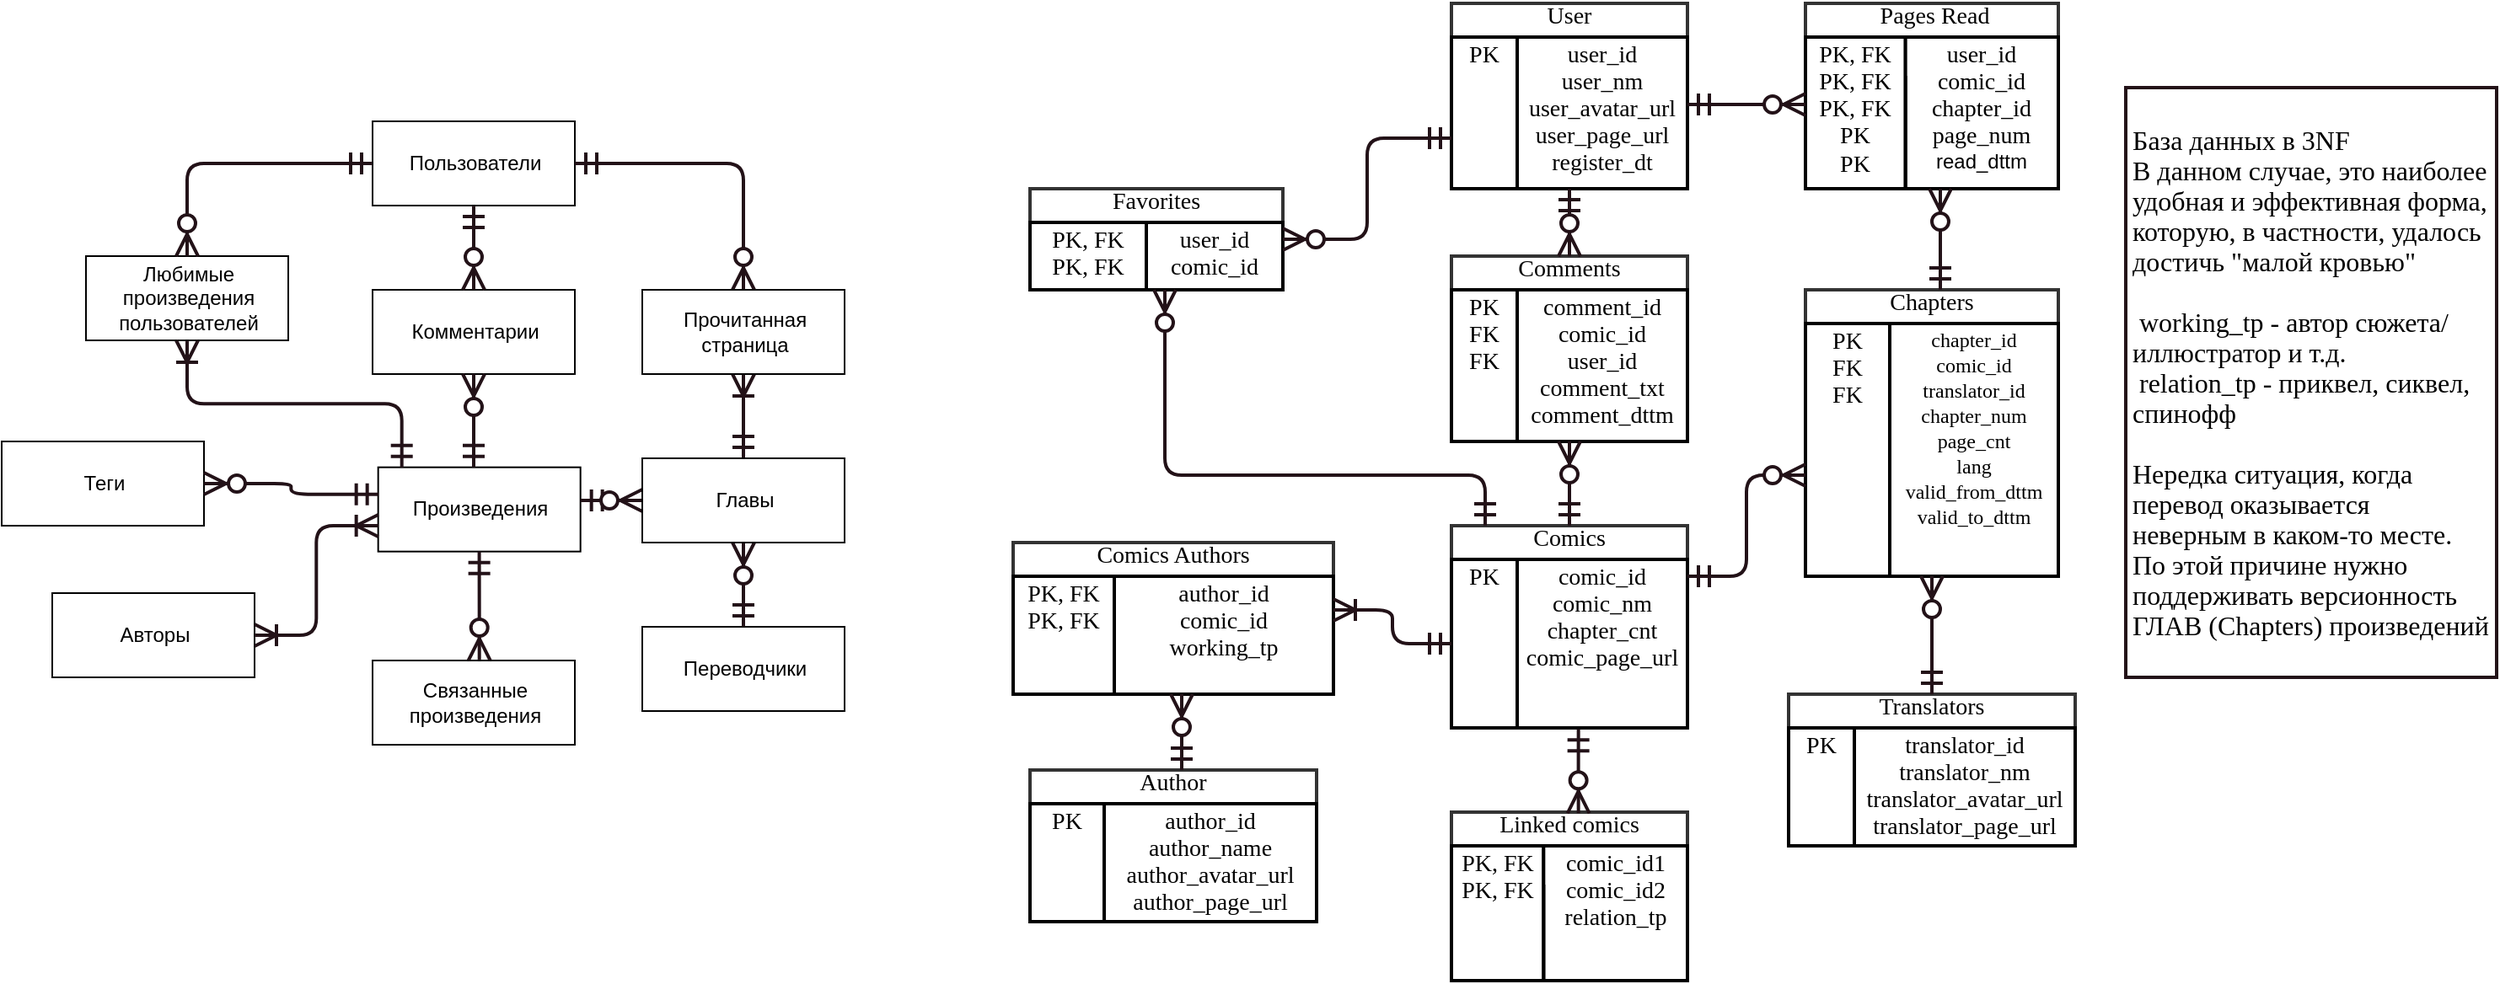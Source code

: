<mxfile version="14.6.1" type="device"><diagram id="upO_5eK9MUuv22I4tNA9" name="Page-1"><mxGraphModel dx="1320" dy="627" grid="1" gridSize="10" guides="0" tooltips="1" connect="1" arrows="1" fold="1" page="1" pageScale="1" pageWidth="827" pageHeight="1169" background="#FFFFFF" math="0" shadow="0"><root><mxCell id="0"/><mxCell id="2" value="Layer 0" parent="0"/><mxCell id="3" value="&lt;div style='width: 113.0px;height:auto;word-break: break-word;'&gt;&lt;div align=&quot;center&quot;&gt;&lt;span style=&quot;font-size:12px;font-family:Arial;text-decoration:none; line-height: 0;&quot;&gt;&lt;span style=&quot;text-decoration:none; line-height: normal;&quot;&gt;Пользователи&lt;/span&gt;&lt;/span&gt;&lt;/div&gt;&lt;/div&gt;" style="shape=rect;shadow=0;strokeWidth=1;fillColor=#FFFFFF;strokeColor=#000000;opacity=100.0;html=1;nl2Br=0;verticalAlign=middle;align=center;spacingLeft=2.0;spacingRight=0;whiteSpace=wrap;gliffyId=0;" parent="2" vertex="1"><mxGeometry x="380" y="80" width="120" height="50" as="geometry"/></mxCell><mxCell id="4" value="&lt;div style='width: 113.0px;height:auto;word-break: break-word;'&gt;&lt;div align=&quot;center&quot;&gt;&lt;span style=&quot;font-size:12px;font-family:Arial;text-decoration:none; line-height: 0;&quot;&gt;&lt;span style=&quot;text-decoration:none; line-height: normal;&quot;&gt;Переводчики&lt;/span&gt;&lt;/span&gt;&lt;/div&gt;&lt;/div&gt;" style="shape=rect;shadow=0;strokeWidth=1;fillColor=#FFFFFF;strokeColor=#000000;opacity=100.0;html=1;nl2Br=0;verticalAlign=middle;align=center;spacingLeft=2.0;spacingRight=0;whiteSpace=wrap;gliffyId=2;" parent="2" vertex="1"><mxGeometry x="540" y="380" width="120" height="50" as="geometry"/></mxCell><mxCell id="5" value="&lt;div style='width: 113.0px;height:auto;word-break: break-word;'&gt;&lt;div align=&quot;center&quot;&gt;&lt;span style=&quot;font-size:12px;font-family:Arial;text-decoration:none; line-height: 0;&quot;&gt;&lt;span style=&quot;text-decoration:none; line-height: normal;&quot;&gt;Авторы&lt;/span&gt;&lt;/span&gt;&lt;/div&gt;&lt;/div&gt;" style="shape=rect;shadow=0;strokeWidth=1;fillColor=#FFFFFF;strokeColor=#000000;opacity=100.0;html=1;nl2Br=0;verticalAlign=middle;align=center;spacingLeft=2.0;spacingRight=0;whiteSpace=wrap;gliffyId=6;" parent="2" vertex="1"><mxGeometry x="190" y="360" width="120" height="50" as="geometry"/></mxCell><mxCell id="6" value="&lt;div style='width: 113.0px;height:auto;word-break: break-word;'&gt;&lt;div align=&quot;center&quot;&gt;&lt;span style=&quot;font-size:12px;font-family:Arial;text-decoration:none; line-height: 0;&quot;&gt;&lt;span style=&quot;text-decoration:none; line-height: normal;&quot;&gt;Произведения&lt;/span&gt;&lt;/span&gt;&lt;/div&gt;&lt;/div&gt;" style="shape=rect;shadow=0;strokeWidth=1;fillColor=#FFFFFF;strokeColor=#000000;opacity=100.0;html=1;nl2Br=0;verticalAlign=middle;align=center;spacingLeft=2.0;spacingRight=0;whiteSpace=wrap;gliffyId=8;" parent="2" vertex="1"><mxGeometry x="383.333" y="285.333" width="120" height="50" as="geometry"/></mxCell><mxCell id="7" value="&lt;div style='width: 113.0px;height:auto;word-break: break-word;'&gt;&lt;div align=&quot;center&quot;&gt;&lt;span style=&quot;font-size:12px;font-family:Arial;text-decoration:none; line-height: normal;&quot;&gt;Любимые произведения пользователей&lt;/span&gt;&lt;/div&gt;&lt;/div&gt;" style="shape=rect;shadow=0;strokeWidth=1;fillColor=#FFFFFF;strokeColor=#000000;opacity=100.0;html=1;nl2Br=0;verticalAlign=middle;align=center;spacingLeft=2.0;spacingRight=0;whiteSpace=wrap;gliffyId=15;" parent="2" vertex="1"><mxGeometry x="210" y="160" width="120" height="50" as="geometry"/></mxCell><mxCell id="8" style="shape=filledEdge;strokeWidth=2;strokeColor=#231218;fillColor=none;startArrow=ERmandOne;startFill=1;startSize=10;endArrow=ERzeroToMany;endFill=1;endSize=10;rounded=1;gliffyId=18;edgeStyle=orthogonalEdgeStyle;" parent="2" source="3" target="7" edge="1"><mxGeometry width="100" height="100" relative="1" as="geometry"><Array as="points"><mxPoint x="380" y="105"/><mxPoint x="270" y="105"/><mxPoint x="270" y="160"/></Array></mxGeometry></mxCell><mxCell id="9" style="shape=filledEdge;strokeWidth=2;strokeColor=#231218;fillColor=none;startArrow=ERmandOne;startFill=1;startSize=10;endArrow=ERoneToMany;endFill=1;endSize=10;rounded=1;gliffyId=19;edgeStyle=orthogonalEdgeStyle;" parent="2" source="6" target="7" edge="1"><mxGeometry width="100" height="100" relative="1" as="geometry"><Array as="points"><mxPoint x="397.333" y="285.333"/><mxPoint x="397.333" y="247.667"/><mxPoint x="270" y="247.667"/><mxPoint x="270" y="210"/></Array></mxGeometry></mxCell><mxCell id="10" style="shape=filledEdge;strokeWidth=2;strokeColor=#231218;fillColor=none;startArrow=ERoneToMany;startFill=1;startSize=10;endArrow=ERoneToMany;endFill=1;endSize=10;rounded=1;gliffyId=22;edgeStyle=orthogonalEdgeStyle;" parent="2" source="6" target="5" edge="1"><mxGeometry width="100" height="100" relative="1" as="geometry"><Array as="points"><mxPoint x="383.333" y="320"/><mxPoint x="346.667" y="320"/><mxPoint x="346.667" y="385"/><mxPoint x="310" y="385"/></Array></mxGeometry></mxCell><mxCell id="11" style="shape=filledEdge;strokeWidth=2;strokeColor=#231218;fillColor=none;startArrow=ERmandOne;startFill=1;startSize=10;endArrow=ERzeroToMany;endFill=1;endSize=10;rounded=1;gliffyId=23;edgeStyle=orthogonalEdgeStyle;" parent="2" source="4" target="46" edge="1"><mxGeometry width="100" height="100" relative="1" as="geometry"><Array as="points"><mxPoint x="600" y="380"/><mxPoint x="600" y="363.333"/><mxPoint x="600" y="346.667"/><mxPoint x="600" y="330"/></Array></mxGeometry></mxCell><mxCell id="12" value="&lt;div style='width: 113.0px;height:auto;word-break: break-word;'&gt;&lt;div align=&quot;center&quot;&gt;&lt;span style=&quot;font-size:12px;font-family:Arial;text-decoration:none; line-height: normal;&quot;&gt;Связанные произведения&lt;/span&gt;&lt;/div&gt;&lt;/div&gt;" style="shape=rect;shadow=0;strokeWidth=1;fillColor=#FFFFFF;strokeColor=#000000;opacity=100.0;html=1;nl2Br=0;verticalAlign=middle;align=center;spacingLeft=2.0;spacingRight=0;whiteSpace=wrap;gliffyId=27;" parent="2" vertex="1"><mxGeometry x="380" y="400" width="120" height="50" as="geometry"/></mxCell><mxCell id="13" style="shape=filledEdge;strokeWidth=2;strokeColor=#231218;fillColor=none;startArrow=ERmandOne;startFill=1;startSize=10;endArrow=ERzeroToMany;endFill=1;endSize=10;rounded=1;gliffyId=30;edgeStyle=orthogonalEdgeStyle;" parent="2" source="6" target="12" edge="1"><mxGeometry width="100" height="100" relative="1" as="geometry"><Array as="points"><mxPoint x="443.333" y="335.333"/><mxPoint x="443.333" y="356.918"/><mxPoint x="443.333" y="378.502"/><mxPoint x="443.333" y="400.086"/></Array></mxGeometry></mxCell><mxCell id="14" value="&lt;div style='width: 113.0px;height:auto;word-break: break-word;'&gt;&lt;div align=&quot;center&quot;&gt;&lt;span style=&quot;font-size:12px;font-family:Arial;text-decoration:none; line-height: normal;&quot;&gt;Комментарии&lt;/span&gt;&lt;/div&gt;&lt;/div&gt;" style="shape=rect;shadow=0;strokeWidth=1;fillColor=#FFFFFF;strokeColor=#000000;opacity=100.0;html=1;nl2Br=0;verticalAlign=middle;align=center;spacingLeft=2.0;spacingRight=0;whiteSpace=wrap;gliffyId=31;" parent="2" vertex="1"><mxGeometry x="380" y="180" width="120" height="50" as="geometry"/></mxCell><mxCell id="15" style="shape=filledEdge;strokeWidth=2;strokeColor=#231218;fillColor=none;startArrow=ERmandOne;startFill=1;startSize=10;endArrow=ERzeroToMany;endFill=1;endSize=10;rounded=1;gliffyId=34;edgeStyle=orthogonalEdgeStyle;" parent="2" source="6" target="14" edge="1"><mxGeometry width="100" height="100" relative="1" as="geometry"><Array as="points"><mxPoint x="440" y="285.434"/><mxPoint x="440" y="266.956"/><mxPoint x="440" y="248.478"/><mxPoint x="440" y="230"/></Array></mxGeometry></mxCell><mxCell id="16" style="shape=filledEdge;strokeWidth=2;strokeColor=#231218;fillColor=none;startArrow=ERmandOne;startFill=1;startSize=10;endArrow=ERzeroToMany;endFill=1;endSize=10;rounded=1;gliffyId=35;edgeStyle=orthogonalEdgeStyle;" parent="2" source="3" target="14" edge="1"><mxGeometry width="100" height="100" relative="1" as="geometry"><Array as="points"><mxPoint x="440" y="130"/><mxPoint x="440" y="146.667"/><mxPoint x="440" y="163.333"/><mxPoint x="440" y="180"/></Array></mxGeometry></mxCell><mxCell id="17" style="shape=filledEdge;strokeWidth=2;strokeColor=#231218;fillColor=none;startArrow=ERmandOne;startFill=1;startSize=10;endArrow=ERzeroToMany;endFill=1;endSize=10;rounded=1;gliffyId=44;edgeStyle=orthogonalEdgeStyle;" parent="2" source="3" target="45" edge="1"><mxGeometry width="265" height="131" relative="1" as="geometry"><Array as="points"><mxPoint x="500" y="105"/><mxPoint x="600" y="105"/><mxPoint x="600" y="180"/></Array></mxGeometry></mxCell><mxCell id="18" style="shape=filledEdge;strokeWidth=2;strokeColor=#231218;fillColor=none;startArrow=ERmandOne;startFill=1;startSize=10;endArrow=ERzeroToMany;endFill=1;endSize=10;rounded=1;gliffyId=45;edgeStyle=orthogonalEdgeStyle;" parent="2" source="6" target="46" edge="1"><mxGeometry width="263" height="14" relative="1" as="geometry"><Array as="points"><mxPoint x="502.947" y="305"/><mxPoint x="515.298" y="305"/><mxPoint x="527.649" y="305"/><mxPoint x="540" y="305"/></Array></mxGeometry></mxCell><mxCell id="19" value="&lt;div style='width: 147.0px;height:auto;word-break: break-word;'&gt;&lt;div align=&quot;center&quot;&gt;&lt;span style=&quot;font-size:14px;font-family:Times; line-height: normal;&quot;&gt;Favorites&lt;/span&gt;&lt;/div&gt;&lt;/div&gt;" style="swimlane;collapsible=0;fontStyle=0;childLayout=stackLayout;resizeParent=1;resizeParentMax=0;strokeWidth=2;shadow=0;fillColor=#ffffff;strokeColor=#333333;startSize=20.0;whiteSpace=wrap;html=1;nl2Br=0;verticalAlign=middle;align=center;spacingLeft=0.0;spacingRight=0;spacingTop=-4.0;spacingBottom=3;whiteSpace=wrap;gliffyId=102;" parent="2" vertex="1"><mxGeometry x="770" y="120" width="150" height="60" as="geometry"/></mxCell><mxCell id="20" value="&lt;div style='width: 66.0px;height:auto;word-break: break-word;'&gt;&lt;div align=&quot;center&quot;&gt;&lt;span style=&quot;font-size:14px;font-family:Times;text-decoration:none; line-height: 0;&quot;&gt;&lt;span style=&quot;text-decoration:none; line-height: normal;&quot;&gt;PK, FK&lt;/span&gt;&lt;/span&gt;&lt;/div&gt;&lt;div align=&quot;center&quot;&gt;&lt;span style=&quot;font-size:14px;font-family:Times;text-decoration:none; line-height: 0;&quot;&gt;&lt;span style=&quot;text-decoration:none; line-height: normal;&quot;&gt;PK, FK&lt;/span&gt;&lt;/span&gt;&lt;/div&gt;&lt;/div&gt;" style="swimlane;collapsible=0;swimlaneLine=0;strokeWidth=2;shadow=0;fillColor=#ffffff;strokeColor=#000000;whiteSpace=wrap;html=1;fontStyle=0;verticalAlign=top;align=center;spacingLeft=0.0;spacingRight=0;spacingTop=-4.0;spacingBottom=3;whiteSpace=wrap;gliffyId=105;" parent="19" vertex="1"><mxGeometry y="20" width="69" height="40" as="geometry"/></mxCell><mxCell id="21" value="&lt;div style='width: 78.0px;height:auto;word-break: break-word;'&gt;&lt;div align=&quot;center&quot;&gt;&lt;span style=&quot;font-size:14px;font-family:Times; line-height: normal;&quot;&gt;user_id&lt;br /&gt;&lt;/span&gt;&lt;/div&gt;&lt;div align=&quot;center&quot;&gt;&lt;span style=&quot;font-size:14px;font-family:Times; line-height: normal;&quot;&gt;comic_id&lt;/span&gt;&lt;/div&gt;&lt;/div&gt;" style="swimlane;collapsible=0;swimlaneLine=0;strokeWidth=2;shadow=0;fillColor=#ffffff;strokeColor=#000000;whiteSpace=wrap;html=1;fontStyle=0;verticalAlign=top;align=center;spacingLeft=0.0;spacingRight=0;spacingTop=-4.0;spacingBottom=3;whiteSpace=wrap;gliffyId=107;" parent="19" vertex="1"><mxGeometry x="69" y="20" width="81" height="40" as="geometry"/></mxCell><mxCell id="22" value="&lt;div style='width: 147.0px;height:auto;word-break: break-word;'&gt;&lt;div align=&quot;center&quot;&gt;&lt;span style=&quot;font-size:14px;font-family:Times;text-decoration:none; line-height: normal;&quot;&gt;&amp;nbsp;Pages Read&lt;/span&gt;&lt;/div&gt;&lt;/div&gt;" style="swimlane;collapsible=0;fontStyle=0;childLayout=stackLayout;resizeParent=1;resizeParentMax=0;strokeWidth=2;shadow=0;fillColor=#ffffff;strokeColor=#333333;startSize=20.0;whiteSpace=wrap;html=1;nl2Br=0;verticalAlign=middle;align=center;spacingLeft=0.0;spacingRight=0;spacingTop=-4.0;spacingBottom=3;whiteSpace=wrap;gliffyId=109;" parent="2" vertex="1"><mxGeometry x="1230" y="10" width="150.0" height="110" as="geometry"/></mxCell><mxCell id="23" value="&lt;div style=&quot;width: 56.333px ; height: auto ; word-break: break-word&quot;&gt;&lt;div align=&quot;center&quot;&gt;&lt;span style=&quot;font-size: 14px ; font-family: &amp;#34;times&amp;#34; ; line-height: normal&quot;&gt;PK, FK&lt;/span&gt;&lt;/div&gt;&lt;div align=&quot;center&quot;&gt;&lt;span style=&quot;font-size: 14px ; font-family: &amp;#34;times&amp;#34; ; text-decoration: none ; line-height: normal&quot;&gt;PK, FK&lt;/span&gt;&lt;/div&gt;&lt;div align=&quot;center&quot;&gt;&lt;span style=&quot;font-size: 14px ; font-family: &amp;#34;times&amp;#34; ; line-height: normal&quot;&gt;PK, FK&lt;/span&gt;&lt;/div&gt;&lt;div align=&quot;center&quot;&gt;&lt;font face=&quot;times&quot;&gt;&lt;span style=&quot;font-size: 14px&quot;&gt;PK&lt;/span&gt;&lt;/font&gt;&lt;/div&gt;&lt;div align=&quot;center&quot;&gt;&lt;font face=&quot;times&quot;&gt;&lt;span style=&quot;font-size: 14px&quot;&gt;PK&lt;/span&gt;&lt;/font&gt;&lt;/div&gt;&lt;/div&gt;" style="swimlane;collapsible=0;swimlaneLine=0;strokeWidth=2;shadow=0;fillColor=#ffffff;strokeColor=#000000;whiteSpace=wrap;html=1;fontStyle=0;verticalAlign=top;align=center;spacingLeft=0.0;spacingRight=0;spacingTop=-4.0;spacingBottom=3;whiteSpace=wrap;gliffyId=112;" parent="22" vertex="1"><mxGeometry y="20" width="59.333" height="90" as="geometry"/></mxCell><mxCell id="24" value="&lt;div style=&quot;width: 87.667px ; height: auto ; word-break: break-word&quot;&gt;&lt;div align=&quot;center&quot;&gt;&lt;span style=&quot;font-size: 14px ; font-family: &amp;#34;times&amp;#34; ; line-height: normal&quot;&gt;user_id&lt;br&gt;comic_id&lt;/span&gt;&lt;/div&gt;&lt;div align=&quot;center&quot;&gt;&lt;span style=&quot;font-size: 14px ; font-family: &amp;#34;times&amp;#34; ; line-height: normal&quot;&gt;chapter_id&lt;/span&gt;&lt;/div&gt;&lt;div align=&quot;center&quot;&gt;&lt;span style=&quot;font-size: 14px ; font-family: &amp;#34;times&amp;#34; ; line-height: normal&quot;&gt;page_num&lt;/span&gt;&lt;/div&gt;&lt;div align=&quot;center&quot;&gt;&lt;span style=&quot;line-height: normal&quot;&gt;read_dttm&lt;/span&gt;&lt;/div&gt;&lt;/div&gt;" style="swimlane;collapsible=0;swimlaneLine=0;strokeWidth=2;shadow=0;fillColor=#ffffff;strokeColor=#000000;whiteSpace=wrap;html=1;fontStyle=0;verticalAlign=top;align=center;spacingLeft=0.0;spacingRight=0;spacingTop=-4.0;spacingBottom=3;whiteSpace=wrap;gliffyId=114;" parent="22" vertex="1"><mxGeometry x="59.333" y="20" width="90.667" height="90" as="geometry"/></mxCell><mxCell id="25" value="&lt;div style='width: 137.0px;height:auto;word-break: break-word;'&gt;&lt;div align=&quot;center&quot;&gt;&lt;span style=&quot;font-size:14px;font-family:Times; line-height: normal;&quot;&gt;Comments&lt;/span&gt;&lt;/div&gt;&lt;/div&gt;" style="swimlane;collapsible=0;fontStyle=0;childLayout=stackLayout;resizeParent=1;resizeParentMax=0;strokeWidth=2;shadow=0;fillColor=#ffffff;strokeColor=#333333;startSize=20.0;whiteSpace=wrap;html=1;nl2Br=0;verticalAlign=middle;align=center;spacingLeft=0.0;spacingRight=0;spacingTop=-4.0;spacingBottom=3;whiteSpace=wrap;gliffyId=116;" parent="2" vertex="1"><mxGeometry x="1020" y="160" width="140" height="110" as="geometry"/></mxCell><mxCell id="26" value="&lt;div style='width: 36.0px;height:auto;word-break: break-word;'&gt;&lt;div align=&quot;center&quot;&gt;&lt;span style=&quot;font-size:14px;font-family:Times; line-height: normal;&quot;&gt;PK&lt;/span&gt;&lt;/div&gt;&lt;div align=&quot;center&quot;&gt;&lt;span style=&quot;font-size:14px;font-family:Times; line-height: normal;&quot;&gt;FK&lt;/span&gt;&lt;/div&gt;&lt;div align=&quot;center&quot;&gt;&lt;span style=&quot;font-size:14px;font-family:Times; line-height: normal;&quot;&gt;FK&lt;/span&gt;&lt;/div&gt;&lt;div align=&quot;center&quot;&gt;&lt;span style=&quot;font-size:14px;font-family:Times;text-decoration:none; line-height: normal;&quot;&gt;&amp;nbsp;&lt;/span&gt;&lt;/div&gt;&lt;div align=&quot;center&quot;&gt;&lt;span style=&quot;font-size:14px;font-family:Times;text-decoration:none; line-height: normal;&quot;&gt;&amp;nbsp;&lt;/span&gt;&lt;/div&gt;&lt;div align=&quot;center&quot;&gt;&lt;span style=&quot;font-size:14px;font-family:Times;text-decoration:none; line-height: normal;&quot;&gt;&amp;nbsp;&lt;/span&gt;&lt;/div&gt;&lt;/div&gt;" style="swimlane;collapsible=0;swimlaneLine=0;strokeWidth=2;shadow=0;fillColor=#ffffff;strokeColor=#000000;whiteSpace=wrap;html=1;fontStyle=0;verticalAlign=top;align=center;spacingLeft=0.0;spacingRight=0;spacingTop=-4.0;spacingBottom=3;whiteSpace=wrap;gliffyId=119;" parent="25" vertex="1"><mxGeometry y="20" width="39" height="90" as="geometry"/></mxCell><mxCell id="27" value="&lt;div style=&quot;width: 98.0px ; height: auto ; word-break: break-word&quot;&gt;&lt;div align=&quot;center&quot;&gt;&lt;span style=&quot;font-size: 14px ; font-family: &amp;#34;times&amp;#34; ; line-height: normal&quot;&gt;comment_id&lt;br&gt;comic_id&lt;br&gt;user_id&lt;/span&gt;&lt;/div&gt;&lt;div align=&quot;center&quot;&gt;&lt;span style=&quot;font-size: 14px ; font-family: &amp;#34;times&amp;#34; ; line-height: normal&quot;&gt;comment_txt&lt;/span&gt;&lt;/div&gt;&lt;div align=&quot;center&quot;&gt;&lt;span style=&quot;font-size: 14px ; font-family: &amp;#34;times&amp;#34; ; line-height: normal&quot;&gt;comment_dttm&lt;/span&gt;&lt;/div&gt;&lt;/div&gt;" style="swimlane;collapsible=0;swimlaneLine=0;strokeWidth=2;shadow=0;fillColor=#ffffff;strokeColor=#000000;whiteSpace=wrap;html=1;fontStyle=0;verticalAlign=top;align=center;spacingLeft=0.0;spacingRight=0;spacingTop=-4.0;spacingBottom=3;whiteSpace=wrap;gliffyId=121;" parent="25" vertex="1"><mxGeometry x="39" y="20" width="101" height="90" as="geometry"/></mxCell><mxCell id="28" style="shape=filledEdge;strokeWidth=2;strokeColor=#231218;fillColor=none;startArrow=ERoneToMany;startFill=1;startSize=10;endArrow=ERmandOne;endFill=1;endSize=10;rounded=1;gliffyId=196;edgeStyle=orthogonalEdgeStyle;" parent="2" source="45" target="46" edge="1"><mxGeometry width="9.333" height="60" relative="1" as="geometry"><Array as="points"><mxPoint x="600" y="230"/><mxPoint x="600" y="246.667"/><mxPoint x="600" y="263.333"/><mxPoint x="600" y="280"/></Array></mxGeometry></mxCell><mxCell id="29" value="&lt;div style='width: 137.0px;height:auto;word-break: break-word;'&gt;&lt;div align=&quot;center&quot;&gt;&lt;span style=&quot;font-size:14px;font-family:Times; line-height: normal;&quot;&gt;Comics&lt;/span&gt;&lt;/div&gt;&lt;/div&gt;" style="swimlane;collapsible=0;fontStyle=0;childLayout=stackLayout;resizeParent=1;resizeParentMax=0;strokeWidth=2;shadow=0;fillColor=#ffffff;strokeColor=#333333;startSize=20.0;whiteSpace=wrap;html=1;nl2Br=0;verticalAlign=middle;align=center;spacingLeft=0.0;spacingRight=0;spacingTop=-4.0;spacingBottom=3;whiteSpace=wrap;gliffyId=123;" parent="2" vertex="1"><mxGeometry x="1020" y="320" width="140" height="120" as="geometry"/></mxCell><mxCell id="30" value="&lt;div style='width: 36.0px;height:auto;word-break: break-word;'&gt;&lt;div align=&quot;center&quot;&gt;&lt;span style=&quot;font-size:14px;font-family:Times; line-height: normal;&quot;&gt;PK&lt;/span&gt;&lt;/div&gt;&lt;/div&gt;" style="swimlane;collapsible=0;swimlaneLine=0;strokeWidth=2;shadow=0;fillColor=#ffffff;strokeColor=#000000;whiteSpace=wrap;html=1;fontStyle=0;verticalAlign=top;align=center;spacingLeft=0.0;spacingRight=0;spacingTop=-4.0;spacingBottom=3;whiteSpace=wrap;gliffyId=126;" parent="29" vertex="1"><mxGeometry y="20" width="39" height="100" as="geometry"/></mxCell><mxCell id="31" value="&lt;div style=&quot;width: 98.0px ; height: auto ; word-break: break-word&quot;&gt;&lt;div align=&quot;center&quot;&gt;&lt;span style=&quot;font-size: 14px ; font-family: &amp;#34;times&amp;#34; ; line-height: normal&quot;&gt;comic_id&lt;br&gt;&lt;/span&gt;&lt;/div&gt;&lt;div align=&quot;center&quot;&gt;&lt;span style=&quot;font-size: 14px ; font-family: &amp;#34;times&amp;#34; ; line-height: normal&quot;&gt;comic_nm&lt;/span&gt;&lt;/div&gt;&lt;div align=&quot;center&quot;&gt;&lt;span style=&quot;font-size: 14px ; font-family: &amp;#34;times&amp;#34; ; line-height: normal&quot;&gt;chapter_cnt&lt;/span&gt;&lt;/div&gt;&lt;div align=&quot;center&quot;&gt;&lt;span style=&quot;font-size: 14px ; font-family: &amp;#34;times&amp;#34; ; line-height: normal&quot;&gt;comic_page_url&lt;/span&gt;&lt;/div&gt;&lt;div align=&quot;center&quot;&gt;&lt;/div&gt;&lt;/div&gt;" style="swimlane;collapsible=0;swimlaneLine=0;strokeWidth=2;shadow=0;fillColor=#ffffff;strokeColor=#000000;whiteSpace=wrap;html=1;fontStyle=0;verticalAlign=top;align=center;spacingLeft=0.0;spacingRight=0;spacingTop=-4.0;spacingBottom=3;whiteSpace=wrap;gliffyId=128;" parent="29" vertex="1"><mxGeometry x="39" y="20" width="101" height="100" as="geometry"/></mxCell><mxCell id="32" value="&lt;div style='width: 137.0px;height:auto;word-break: break-word;'&gt;&lt;div align=&quot;center&quot;&gt;&lt;span style=&quot;font-size:14px;font-family:Times; line-height: normal;&quot;&gt;User&lt;/span&gt;&lt;/div&gt;&lt;/div&gt;" style="swimlane;collapsible=0;fontStyle=0;childLayout=stackLayout;resizeParent=1;resizeParentMax=0;strokeWidth=2;shadow=0;fillColor=#ffffff;strokeColor=#333333;startSize=20.0;whiteSpace=wrap;html=1;nl2Br=0;verticalAlign=middle;align=center;spacingLeft=0.0;spacingRight=0;spacingTop=-4.0;spacingBottom=3;whiteSpace=wrap;gliffyId=130;" parent="2" vertex="1"><mxGeometry x="1020" y="10" width="140" height="110" as="geometry"/></mxCell><mxCell id="33" value="&lt;div style='width: 36.0px;height:auto;word-break: break-word;'&gt;&lt;div align=&quot;center&quot;&gt;&lt;span style=&quot;font-size:14px;font-family:Times; line-height: normal;&quot;&gt;PK&lt;/span&gt;&lt;/div&gt;&lt;div align=&quot;center&quot;&gt;&lt;span style=&quot;font-size:14px;font-family:Times;text-decoration:none; line-height: normal;&quot;&gt;&amp;nbsp;&lt;/span&gt;&lt;/div&gt;&lt;div align=&quot;center&quot;&gt;&lt;span style=&quot;font-size:14px;font-family:Times;text-decoration:none; line-height: normal;&quot;&gt;&amp;nbsp;&lt;/span&gt;&lt;/div&gt;&lt;/div&gt;" style="swimlane;collapsible=0;swimlaneLine=0;strokeWidth=2;shadow=0;fillColor=#ffffff;strokeColor=#000000;whiteSpace=wrap;html=1;fontStyle=0;verticalAlign=top;align=center;spacingLeft=0.0;spacingRight=0;spacingTop=-4.0;spacingBottom=3;whiteSpace=wrap;gliffyId=133;" parent="32" vertex="1"><mxGeometry y="20" width="39" height="90" as="geometry"/></mxCell><mxCell id="34" value="&lt;div style='width: 98.0px;height:auto;word-break: break-word;'&gt;&lt;div align=&quot;center&quot;&gt;&lt;span style=&quot;font-size:14px;font-family:Times; line-height: normal;&quot;&gt;user_id&lt;br /&gt;user_nm&lt;/span&gt;&lt;/div&gt;&lt;div align=&quot;center&quot;&gt;&lt;span style=&quot;font-size:14px;font-family:Times; line-height: normal;&quot;&gt;user_avatar_url&lt;/span&gt;&lt;/div&gt;&lt;div align=&quot;center&quot;&gt;&lt;span style=&quot;font-size:14px;font-family:Times; line-height: normal;&quot;&gt;user_page_url&lt;/span&gt;&lt;/div&gt;&lt;div align=&quot;center&quot;&gt;&lt;span style=&quot;font-size:14px;font-family:Times; line-height: normal;&quot;&gt;register_dt&lt;/span&gt;&lt;/div&gt;&lt;/div&gt;" style="swimlane;collapsible=0;swimlaneLine=0;strokeWidth=2;shadow=0;fillColor=#ffffff;strokeColor=#000000;whiteSpace=wrap;html=1;fontStyle=0;verticalAlign=top;align=center;spacingLeft=0.0;spacingRight=0;spacingTop=-4.0;spacingBottom=3;whiteSpace=wrap;gliffyId=135;" parent="32" vertex="1"><mxGeometry x="39" y="20" width="101" height="90" as="geometry"/></mxCell><mxCell id="35" value="&lt;div style='width: 167.0px;height:auto;word-break: break-word;'&gt;&lt;div align=&quot;center&quot;&gt;&lt;span style=&quot;font-size:14px;font-family:Times; line-height: normal;&quot;&gt;Translators&lt;/span&gt;&lt;/div&gt;&lt;/div&gt;" style="swimlane;collapsible=0;fontStyle=0;childLayout=stackLayout;resizeParent=1;resizeParentMax=0;strokeWidth=2;shadow=0;fillColor=#ffffff;strokeColor=#333333;startSize=20.0;whiteSpace=wrap;html=1;nl2Br=0;verticalAlign=middle;align=center;spacingLeft=0.0;spacingRight=0;spacingTop=-4.0;spacingBottom=3;whiteSpace=wrap;gliffyId=137;" parent="2" vertex="1"><mxGeometry x="1220" y="420" width="170" height="90" as="geometry"/></mxCell><mxCell id="36" value="&lt;div style='width: 36.0px;height:auto;word-break: break-word;'&gt;&lt;div align=&quot;center&quot;&gt;&lt;span style=&quot;font-size:14px;font-family:Times; line-height: normal;&quot;&gt;PK&lt;/span&gt;&lt;/div&gt;&lt;div align=&quot;center&quot;&gt;&lt;span style=&quot;font-size:14px;font-family:Times;text-decoration:none; line-height: normal;&quot;&gt;&amp;nbsp;&lt;/span&gt;&lt;/div&gt;&lt;/div&gt;" style="swimlane;collapsible=0;swimlaneLine=0;strokeWidth=2;shadow=0;fillColor=#ffffff;strokeColor=#000000;whiteSpace=wrap;html=1;fontStyle=0;verticalAlign=top;align=center;spacingLeft=0.0;spacingRight=0;spacingTop=-4.0;spacingBottom=3;whiteSpace=wrap;gliffyId=140;" parent="35" vertex="1"><mxGeometry y="20" width="39" height="70" as="geometry"/></mxCell><mxCell id="37" value="&lt;div style='width: 128.0px;height:auto;word-break: break-word;'&gt;&lt;div align=&quot;center&quot;&gt;&lt;span style=&quot;font-size:14px;font-family:Times; line-height: normal;&quot;&gt;translator_id&lt;br /&gt;translator_nm&lt;/span&gt;&lt;/div&gt;&lt;div align=&quot;center&quot;&gt;&lt;span style=&quot;font-size:14px;font-family:Times; line-height: normal;&quot;&gt;translator_avatar_url&lt;/span&gt;&lt;/div&gt;&lt;div align=&quot;center&quot;&gt;&lt;span style=&quot;font-size:14px;font-family:Times; line-height: normal;&quot;&gt;translator_page_url&lt;/span&gt;&lt;/div&gt;&lt;div align=&quot;center&quot;&gt;&lt;span style=&quot;font-size:14px;font-family:Times;text-decoration:none; line-height: normal;&quot;&gt;&amp;nbsp;&lt;/span&gt;&lt;/div&gt;&lt;/div&gt;" style="swimlane;collapsible=0;swimlaneLine=0;strokeWidth=2;shadow=0;fillColor=#ffffff;strokeColor=#000000;whiteSpace=wrap;html=1;fontStyle=0;verticalAlign=top;align=center;spacingLeft=0.0;spacingRight=0;spacingTop=-4.0;spacingBottom=3;whiteSpace=wrap;gliffyId=142;startSize=10;" parent="35" vertex="1"><mxGeometry x="39" y="20" width="131" height="70" as="geometry"/></mxCell><mxCell id="38" value="&lt;div style='width: 212.368px;height:auto;word-break: break-word;'&gt;&lt;div align=&quot;left&quot;&gt;&lt;span style=&quot;font-size:16px;font-family:Times;text-decoration:none; line-height: 0;&quot;&gt;&lt;span style=&quot;text-decoration:none; line-height: normal;&quot;&gt;База данных в 3NF&lt;/span&gt;&lt;/span&gt;&lt;/div&gt;&lt;div align=&quot;left&quot;&gt;&lt;span style=&quot;font-size:16px;font-family:Times;text-decoration:none; line-height: 0;&quot;&gt;&lt;span style=&quot;text-decoration:none; line-height: normal;&quot;&gt;В данном случае, это наиболее удобная и эффективная форма, которую, в частности, удалось достичь &amp;#34;малой кровью&amp;#34;&lt;/span&gt;&lt;/span&gt;&lt;/div&gt;&lt;div align=&quot;left&quot;&gt;&lt;span style=&quot;font-size:16px;font-family:Times;text-decoration:none; line-height: 0;&quot;&gt;&lt;span style=&quot;text-decoration:none; line-height: normal;&quot;&gt;&amp;nbsp;&lt;/span&gt;&lt;/span&gt;&lt;/div&gt;&lt;div align=&quot;left&quot;&gt;&lt;span style=&quot;font-size:16px;font-family:Times;text-decoration:none; line-height: 0;&quot;&gt;&lt;span style=&quot;text-decoration:none; line-height: normal;&quot;&gt;&amp;nbsp;working_tp - автор сюжета/иллюстратор и т.д.&lt;/span&gt;&lt;/span&gt;&lt;/div&gt;&lt;div align=&quot;left&quot;&gt;&lt;span style=&quot;font-size:16px;font-family:Times;text-decoration:none; line-height: 0;&quot;&gt;&lt;span style=&quot;text-decoration:none; line-height: normal;&quot;&gt;&amp;nbsp;relation_tp - приквел, сиквел, спинофф&lt;/span&gt;&lt;/span&gt;&lt;/div&gt;&lt;div align=&quot;left&quot;&gt;&lt;span style=&quot;font-size:16px;font-family:Times;text-decoration:none; line-height: 0;&quot;&gt;&lt;span style=&quot;text-decoration:none; line-height: normal;&quot;&gt;&amp;nbsp;&lt;/span&gt;&lt;/span&gt;&lt;/div&gt;&lt;div align=&quot;left&quot;&gt;&lt;span style=&quot;font-size:16px;font-family:Times; line-height: 0;&quot;&gt;&lt;span style=&quot; line-height: normal;&quot;&gt;Нередка ситуация, когда перевод оказывается неверным в каком-то месте. По этой причине нужно поддерживать версионность ГЛАВ (Chapters) произведений&lt;/span&gt;&lt;/span&gt;&lt;/div&gt;&lt;/div&gt;" style="shape=rect;shadow=0;strokeWidth=2;fillColor=#ffffff;strokeColor=#231218;opacity=100.0;html=1;nl2Br=0;verticalAlign=middle;align=left;spacingLeft=2.316;spacingRight=0;whiteSpace=wrap;gliffyId=275;" parent="2" vertex="1"><mxGeometry x="1420" y="60" width="220" height="350" as="geometry"/></mxCell><mxCell id="39" value="&lt;div style='width: 167.0px;height:auto;word-break: break-word;'&gt;&lt;div align=&quot;center&quot;&gt;&lt;span style=&quot;font-size:14px;font-family:Times; line-height: normal;&quot;&gt;Author&lt;/span&gt;&lt;/div&gt;&lt;/div&gt;" style="swimlane;collapsible=0;fontStyle=0;childLayout=stackLayout;resizeParent=1;resizeParentMax=0;strokeWidth=2;shadow=0;fillColor=#ffffff;strokeColor=#333333;startSize=20.0;whiteSpace=wrap;html=1;nl2Br=0;verticalAlign=middle;align=center;spacingLeft=0.0;spacingRight=0;spacingTop=-4.0;spacingBottom=3;whiteSpace=wrap;gliffyId=144;" parent="2" vertex="1"><mxGeometry x="770" y="465" width="170" height="90" as="geometry"/></mxCell><mxCell id="40" value="&lt;div style='width: 41.0px;height:auto;word-break: break-word;'&gt;&lt;div align=&quot;center&quot;&gt;&lt;span style=&quot;font-size:14px;font-family:Times; line-height: normal;&quot;&gt;PK&lt;/span&gt;&lt;/div&gt;&lt;/div&gt;" style="swimlane;collapsible=0;swimlaneLine=0;strokeWidth=2;shadow=0;fillColor=#ffffff;strokeColor=#000000;whiteSpace=wrap;html=1;fontStyle=0;verticalAlign=top;align=center;spacingLeft=0.0;spacingRight=0;spacingTop=-4.0;spacingBottom=3;whiteSpace=wrap;gliffyId=147;" parent="39" vertex="1"><mxGeometry y="20" width="44" height="70" as="geometry"/></mxCell><mxCell id="41" value="&lt;div style='width: 123.0px;height:auto;word-break: break-word;'&gt;&lt;div align=&quot;center&quot;&gt;&lt;span style=&quot;font-size:14px;font-family:Times; line-height: normal;&quot;&gt;author_id&lt;br /&gt;author_name&lt;/span&gt;&lt;/div&gt;&lt;div align=&quot;center&quot;&gt;&lt;span style=&quot;font-size:14px;font-family:Times; line-height: normal;&quot;&gt;author_avatar_url&lt;/span&gt;&lt;/div&gt;&lt;div align=&quot;center&quot;&gt;&lt;span style=&quot;font-size:14px;font-family:Times; line-height: normal;&quot;&gt;author_page_url&lt;/span&gt;&lt;/div&gt;&lt;/div&gt;" style="swimlane;collapsible=0;swimlaneLine=0;strokeWidth=2;shadow=0;fillColor=#ffffff;strokeColor=#000000;whiteSpace=wrap;html=1;fontStyle=0;verticalAlign=top;align=center;spacingLeft=0.0;spacingRight=0;spacingTop=-4.0;spacingBottom=3;whiteSpace=wrap;gliffyId=149;" parent="39" vertex="1"><mxGeometry x="44" y="20" width="126" height="70" as="geometry"/></mxCell><mxCell id="42" value="&lt;div style='width: 137.0px;height:auto;word-break: break-word;'&gt;&lt;div align=&quot;center&quot;&gt;&lt;span style=&quot;font-size:14px;font-family:Times; line-height: normal;&quot;&gt;Linked comics&lt;/span&gt;&lt;/div&gt;&lt;/div&gt;" style="swimlane;collapsible=0;fontStyle=0;childLayout=stackLayout;resizeParent=1;resizeParentMax=0;strokeWidth=2;shadow=0;fillColor=#ffffff;strokeColor=#333333;startSize=20.0;whiteSpace=wrap;html=1;nl2Br=0;verticalAlign=middle;align=center;spacingLeft=0.0;spacingRight=0;spacingTop=-4.0;spacingBottom=3;whiteSpace=wrap;gliffyId=158;" parent="2" vertex="1"><mxGeometry x="1020" y="490" width="140" height="100" as="geometry"/></mxCell><mxCell id="43" value="&lt;div style='width: 51.667px;height:auto;word-break: break-word;'&gt;&lt;div align=&quot;center&quot;&gt;&lt;span style=&quot;font-size:14px;font-family:Times; line-height: normal;&quot;&gt;PK, FK&lt;/span&gt;&lt;/div&gt;&lt;div align=&quot;center&quot;&gt;&lt;span style=&quot;font-size:14px;font-family:Times;text-decoration:none; line-height: 0;&quot;&gt;&lt;span style=&quot;text-decoration:none; line-height: normal;&quot;&gt;PK, FK&lt;/span&gt;&lt;/span&gt;&lt;/div&gt;&lt;/div&gt;" style="swimlane;collapsible=0;swimlaneLine=0;strokeWidth=2;shadow=0;fillColor=#ffffff;strokeColor=#000000;whiteSpace=wrap;html=1;fontStyle=0;verticalAlign=top;align=center;spacingLeft=0.0;spacingRight=0;spacingTop=-4.0;spacingBottom=3;whiteSpace=wrap;gliffyId=161;" parent="42" vertex="1"><mxGeometry y="20" width="54.667" height="80" as="geometry"/></mxCell><mxCell id="44" value="&lt;div style='width: 82.333px;height:auto;word-break: break-word;'&gt;&lt;div align=&quot;center&quot;&gt;&lt;span style=&quot;font-family:Times; line-height: 0;&quot;&gt;&lt;span style=&quot;font-size:14px; line-height: normal;&quot;&gt;comic_id1&lt;/span&gt;&lt;/span&gt;&lt;/div&gt;&lt;div align=&quot;center&quot;&gt;&lt;span style=&quot;font-family:Times; line-height: 0;&quot;&gt;&lt;span style=&quot;font-size:14px; line-height: normal;&quot;&gt;comic_id2&lt;/span&gt;&lt;/span&gt;&lt;/div&gt;&lt;div align=&quot;center&quot;&gt;&lt;span style=&quot;font-family:Times; line-height: 0;&quot;&gt;&lt;span style=&quot;font-size:14px; line-height: normal;&quot;&gt;relation_tp&lt;/span&gt;&lt;/span&gt;&lt;/div&gt;&lt;/div&gt;" style="swimlane;collapsible=0;swimlaneLine=0;strokeWidth=2;shadow=0;fillColor=#ffffff;strokeColor=#000000;whiteSpace=wrap;html=1;fontStyle=0;verticalAlign=top;align=center;spacingLeft=0.0;spacingRight=0;spacingTop=-4.0;spacingBottom=3;whiteSpace=wrap;gliffyId=163;" parent="42" vertex="1"><mxGeometry x="54.667" y="20" width="85.333" height="80" as="geometry"/></mxCell><mxCell id="45" value="&lt;div style='width: 113.0px;height:auto;word-break: break-word;'&gt;&lt;div align=&quot;center&quot;&gt;&lt;span style=&quot;font-size:12px;font-family:Arial;text-decoration:none; line-height: normal;&quot;&gt;Прочитанная страница&lt;/span&gt;&lt;/div&gt;&lt;/div&gt;" style="shape=rect;shadow=0;strokeWidth=1;fillColor=#FFFFFF;strokeColor=#000000;opacity=100.0;html=1;nl2Br=0;verticalAlign=middle;align=center;spacingLeft=2.0;spacingRight=0;whiteSpace=wrap;gliffyId=192;" parent="2" vertex="1"><mxGeometry x="540" y="180" width="120" height="50" as="geometry"/></mxCell><mxCell id="46" value="&lt;div style='width: 113.0px;height:auto;word-break: break-word;'&gt;&lt;div align=&quot;center&quot;&gt;&lt;span style=&quot;font-size:12px;font-family:Arial;text-decoration:none; line-height: normal;&quot;&gt;Главы&lt;/span&gt;&lt;/div&gt;&lt;/div&gt;" style="shape=rect;shadow=0;strokeWidth=1;fillColor=#FFFFFF;strokeColor=#000000;opacity=100.0;html=1;nl2Br=0;verticalAlign=middle;align=center;spacingLeft=2.0;spacingRight=0;whiteSpace=wrap;gliffyId=194;" parent="2" vertex="1"><mxGeometry x="540" y="280" width="120" height="50" as="geometry"/></mxCell><mxCell id="47" value="&lt;div style='width: 147.0px;height:auto;word-break: break-word;'&gt;&lt;div align=&quot;center&quot;&gt;&lt;span style=&quot;font-size:14px;font-family:Times; line-height: normal;&quot;&gt;Chapters&lt;/span&gt;&lt;/div&gt;&lt;/div&gt;" style="swimlane;collapsible=0;fontStyle=0;childLayout=stackLayout;resizeParent=1;resizeParentMax=0;strokeWidth=2;shadow=0;fillColor=#ffffff;strokeColor=#333333;startSize=20.0;whiteSpace=wrap;html=1;nl2Br=0;verticalAlign=middle;align=center;spacingLeft=0.0;spacingRight=0;spacingTop=-4.0;spacingBottom=3;whiteSpace=wrap;gliffyId=198;" parent="2" vertex="1"><mxGeometry x="1230" y="180" width="150" height="170" as="geometry"/></mxCell><mxCell id="48" value="&lt;div style='width: 56.0px;height:auto;word-break: break-word;'&gt;&lt;div align=&quot;center&quot;&gt;&lt;span style=&quot;font-size:14px;font-family:Times; line-height: normal;&quot;&gt;PK&lt;/span&gt;&lt;/div&gt;&lt;div align=&quot;center&quot;&gt;&lt;span style=&quot;font-size:14px;font-family:Times; line-height: normal;&quot;&gt;FK&lt;/span&gt;&lt;/div&gt;&lt;div align=&quot;center&quot;&gt;&lt;span style=&quot;font-size:14px;font-family:Times; line-height: normal;&quot;&gt;FK&lt;/span&gt;&lt;/div&gt;&lt;div align=&quot;center&quot;&gt;&lt;span style=&quot;font-size:14px;font-family:Times;text-decoration:none; line-height: normal;&quot;&gt;&amp;nbsp;&lt;/span&gt;&lt;/div&gt;&lt;/div&gt;" style="swimlane;collapsible=0;swimlaneLine=0;strokeWidth=2;shadow=0;fillColor=#ffffff;strokeColor=#000000;whiteSpace=wrap;html=1;fontStyle=0;verticalAlign=top;align=center;spacingLeft=0.0;spacingRight=0;spacingTop=-4.0;spacingBottom=3;whiteSpace=wrap;gliffyId=201;" parent="47" vertex="1"><mxGeometry y="20" width="50" height="150" as="geometry"/></mxCell><mxCell id="49" value="&lt;div style=&quot;width: 88px ; height: auto ; word-break: break-word&quot;&gt;&lt;div&gt;&lt;span style=&quot;line-height: normal&quot;&gt;&lt;font face=&quot;Times New Roman&quot; style=&quot;font-size: 12px&quot;&gt;chapter_id&lt;br&gt;&lt;/font&gt;&lt;/span&gt;&lt;/div&gt;&lt;div&gt;&lt;span style=&quot;line-height: normal&quot;&gt;&lt;font face=&quot;Times New Roman&quot; style=&quot;font-size: 12px&quot;&gt;comic_id&lt;/font&gt;&lt;/span&gt;&lt;/div&gt;&lt;div&gt;&lt;span style=&quot;line-height: normal&quot;&gt;&lt;font face=&quot;Times New Roman&quot; style=&quot;font-size: 12px&quot;&gt;translator_id&lt;/font&gt;&lt;/span&gt;&lt;/div&gt;&lt;div&gt;&lt;span style=&quot;line-height: normal&quot;&gt;&lt;font face=&quot;Times New Roman&quot; style=&quot;font-size: 12px&quot;&gt;chapter_num&lt;/font&gt;&lt;/span&gt;&lt;/div&gt;&lt;div&gt;&lt;span style=&quot;line-height: normal&quot;&gt;&lt;font face=&quot;Times New Roman&quot; style=&quot;font-size: 12px&quot;&gt;page_cnt&lt;/font&gt;&lt;/span&gt;&lt;/div&gt;&lt;div&gt;&lt;span style=&quot;line-height: normal&quot;&gt;&lt;font face=&quot;Times New Roman&quot; style=&quot;font-size: 12px&quot;&gt;lang&lt;/font&gt;&lt;/span&gt;&lt;/div&gt;&lt;div&gt;&lt;span style=&quot;line-height: normal&quot;&gt;&lt;font face=&quot;Times New Roman&quot; style=&quot;font-size: 12px&quot;&gt;valid_from_dttm&lt;/font&gt;&lt;/span&gt;&lt;/div&gt;&lt;div&gt;&lt;span style=&quot;line-height: normal&quot;&gt;&lt;font face=&quot;Times New Roman&quot; style=&quot;font-size: 12px&quot;&gt;valid_to_dttm&lt;/font&gt;&lt;/span&gt;&lt;/div&gt;&lt;/div&gt;" style="swimlane;collapsible=0;swimlaneLine=0;strokeWidth=2;shadow=0;fillColor=#ffffff;strokeColor=#000000;whiteSpace=wrap;html=1;fontStyle=0;verticalAlign=top;align=center;spacingLeft=0.0;spacingRight=0;spacingTop=-4.0;spacingBottom=3;whiteSpace=wrap;gliffyId=203;" parent="47" vertex="1"><mxGeometry x="50" y="20" width="100" height="150" as="geometry"/></mxCell><mxCell id="50" value="&lt;div style='width: 113.0px;height:auto;word-break: break-word;'&gt;&lt;div align=&quot;center&quot;&gt;&lt;span style=&quot;font-size:12px;font-family:Arial;text-decoration:none; line-height: 0;&quot;&gt;&lt;span style=&quot;text-decoration:none; line-height: normal;&quot;&gt;Теги&lt;/span&gt;&lt;/span&gt;&lt;/div&gt;&lt;/div&gt;" style="shape=rect;shadow=0;strokeWidth=1;fillColor=#FFFFFF;strokeColor=#000000;opacity=100.0;html=1;nl2Br=0;verticalAlign=middle;align=center;spacingLeft=2.0;spacingRight=0;whiteSpace=wrap;gliffyId=205;" parent="2" vertex="1"><mxGeometry x="160" y="270" width="120" height="50" as="geometry"/></mxCell><mxCell id="51" style="shape=filledEdge;strokeWidth=2;strokeColor=#231218;fillColor=none;startArrow=ERmandOne;startFill=1;startSize=10;endArrow=ERzeroToMany;endFill=1;endSize=10;rounded=1;gliffyId=207;edgeStyle=orthogonalEdgeStyle;" parent="2" source="6" target="50" edge="1"><mxGeometry width="100" height="100" relative="1" as="geometry"><Array as="points"><mxPoint x="383.333" y="301.333"/><mxPoint x="331.667" y="301.333"/><mxPoint x="331.667" y="295"/><mxPoint x="280" y="295"/></Array></mxGeometry></mxCell><mxCell id="52" value="&lt;div style='width: 187.0px;height:auto;word-break: break-word;'&gt;&lt;div align=&quot;center&quot;&gt;&lt;span style=&quot;font-size:14px;font-family:Times; line-height: normal;&quot;&gt;Comics Authors&lt;/span&gt;&lt;/div&gt;&lt;/div&gt;" style="swimlane;collapsible=0;fontStyle=0;childLayout=stackLayout;resizeParent=1;resizeParentMax=0;strokeWidth=2;shadow=0;fillColor=#ffffff;strokeColor=#333333;startSize=20.0;whiteSpace=wrap;html=1;nl2Br=0;verticalAlign=middle;align=center;spacingLeft=0.0;spacingRight=0;spacingTop=-4.0;spacingBottom=3;whiteSpace=wrap;gliffyId=208;" parent="2" vertex="1"><mxGeometry x="760" y="330" width="190" height="90" as="geometry"/></mxCell><mxCell id="53" value="&lt;div style='width: 57.0px;height:auto;word-break: break-word;'&gt;&lt;div align=&quot;center&quot;&gt;&lt;span style=&quot;font-size:14px;font-family:Times; line-height: normal;&quot;&gt;PK, FK&lt;/span&gt;&lt;/div&gt;&lt;div align=&quot;center&quot;&gt;&lt;span style=&quot;font-family:Times; line-height: 0;&quot;&gt;&lt;span style=&quot;font-size:14px; line-height: normal;&quot;&gt;PK, FK&lt;/span&gt;&lt;/span&gt;&lt;/div&gt;&lt;/div&gt;" style="swimlane;collapsible=0;swimlaneLine=0;strokeWidth=2;shadow=0;fillColor=#ffffff;strokeColor=#000000;whiteSpace=wrap;html=1;fontStyle=0;verticalAlign=top;align=center;spacingLeft=0.0;spacingRight=0;spacingTop=-4.0;spacingBottom=3;whiteSpace=wrap;gliffyId=211;" parent="52" vertex="1"><mxGeometry y="20" width="60" height="70" as="geometry"/></mxCell><mxCell id="54" value="&lt;div style='width: 127.0px;height:auto;word-break: break-word;'&gt;&lt;div align=&quot;center&quot;&gt;&lt;span style=&quot;font-size:14px;font-family:Times; line-height: normal;&quot;&gt;author_id&lt;br /&gt;comic_id&lt;/span&gt;&lt;/div&gt;&lt;div align=&quot;center&quot;&gt;&lt;span style=&quot;font-family:Times; line-height: 0;&quot;&gt;&lt;span style=&quot;font-size:14px; line-height: normal;&quot;&gt;working_tp&lt;/span&gt;&lt;/span&gt;&lt;/div&gt;&lt;/div&gt;" style="swimlane;collapsible=0;swimlaneLine=0;strokeWidth=2;shadow=0;fillColor=#ffffff;strokeColor=#000000;whiteSpace=wrap;html=1;fontStyle=0;verticalAlign=top;align=center;spacingLeft=0.0;spacingRight=0;spacingTop=-4.0;spacingBottom=3;whiteSpace=wrap;gliffyId=213;" parent="52" vertex="1"><mxGeometry x="60" y="20" width="130" height="70" as="geometry"/></mxCell><mxCell id="55" style="shape=filledEdge;strokeWidth=2;strokeColor=#231218;fillColor=none;startArrow=ERmandOne;startFill=1;startSize=10;endArrow=ERzeroToMany;endFill=1;endSize=10;rounded=1;gliffyId=252;edgeStyle=orthogonalEdgeStyle;" parent="2" edge="1"><mxGeometry width="100" height="100" relative="1" as="geometry"><mxPoint x="1090" y="120" as="sourcePoint"/><mxPoint x="1090" y="160" as="targetPoint"/><Array as="points"><mxPoint x="1090" y="145"/></Array></mxGeometry></mxCell><mxCell id="56" style="shape=filledEdge;strokeWidth=2;strokeColor=#231218;fillColor=none;startArrow=ERmandOne;startFill=1;startSize=10;endArrow=ERzeroToMany;endFill=1;endSize=10;rounded=1;gliffyId=255;edgeStyle=orthogonalEdgeStyle;" parent="2" edge="1"><mxGeometry width="100" height="100" relative="1" as="geometry"><mxPoint x="1020" y="90" as="sourcePoint"/><mxPoint x="920" y="150" as="targetPoint"/><Array as="points"><mxPoint x="970" y="90"/><mxPoint x="970" y="150"/></Array></mxGeometry></mxCell><mxCell id="57" style="shape=filledEdge;strokeWidth=2;strokeColor=#231218;fillColor=none;startArrow=ERmandOne;startFill=1;startSize=10;endArrow=ERzeroToMany;endFill=1;endSize=10;rounded=1;gliffyId=256;edgeStyle=orthogonalEdgeStyle;" parent="2" edge="1"><mxGeometry width="100" height="100" relative="1" as="geometry"><mxPoint x="860" y="465" as="sourcePoint"/><mxPoint x="860" y="420" as="targetPoint"/><Array as="points"><mxPoint x="860" y="442.5"/></Array></mxGeometry></mxCell><mxCell id="58" style="shape=filledEdge;strokeWidth=2;strokeColor=#231218;fillColor=none;startArrow=ERmandOne;startFill=1;startSize=10;endArrow=ERoneToMany;endFill=1;endSize=10;rounded=1;gliffyId=257;edgeStyle=orthogonalEdgeStyle;" parent="2" edge="1"><mxGeometry width="100" height="100" relative="1" as="geometry"><mxPoint x="1020" y="390" as="sourcePoint"/><mxPoint x="950" y="370" as="targetPoint"/><Array as="points"><mxPoint x="985" y="390"/><mxPoint x="985" y="370"/></Array></mxGeometry></mxCell><mxCell id="59" style="shape=filledEdge;strokeWidth=2;strokeColor=#231218;fillColor=none;startArrow=ERmandOne;startFill=1;startSize=10;endArrow=ERzeroToMany;endFill=1;endSize=10;rounded=1;gliffyId=264;edgeStyle=orthogonalEdgeStyle;" parent="2" edge="1"><mxGeometry width="100" height="100" relative="1" as="geometry"><mxPoint x="1040" y="320" as="sourcePoint"/><mxPoint x="850" y="180" as="targetPoint"/><Array as="points"><mxPoint x="1040" y="290"/><mxPoint x="850" y="290"/></Array></mxGeometry></mxCell><mxCell id="60" style="shape=filledEdge;strokeWidth=2;strokeColor=#231218;fillColor=none;startArrow=ERzeroToMany;startFill=1;startSize=10;endArrow=ERmandOne;endFill=1;endSize=10;rounded=1;gliffyId=265;edgeStyle=orthogonalEdgeStyle;" parent="2" edge="1"><mxGeometry width="100" height="100" relative="1" as="geometry"><mxPoint x="1090" y="270" as="sourcePoint"/><mxPoint x="1090" y="320" as="targetPoint"/><Array as="points"><mxPoint x="1090" y="295"/></Array></mxGeometry></mxCell><mxCell id="61" style="shape=filledEdge;strokeWidth=2;strokeColor=#231218;fillColor=none;startArrow=ERmandOne;startFill=1;startSize=10;endArrow=ERzeroToMany;endFill=1;endSize=10;rounded=1;gliffyId=266;edgeStyle=orthogonalEdgeStyle;" parent="2" edge="1"><mxGeometry width="100" height="100" relative="1" as="geometry"><mxPoint x="1160" y="70" as="sourcePoint"/><mxPoint x="1230" y="70" as="targetPoint"/><Array as="points"><mxPoint x="1190" y="70"/></Array></mxGeometry></mxCell><mxCell id="62" style="shape=filledEdge;strokeWidth=2;strokeColor=#231218;fillColor=none;startArrow=ERzeroToMany;startFill=1;startSize=10;endArrow=ERmandOne;endFill=1;endSize=10;rounded=1;gliffyId=267;edgeStyle=orthogonalEdgeStyle;exitX=0.25;exitY=1;exitDx=0;exitDy=0;" parent="2" source="49" target="35" edge="1"><mxGeometry width="100" height="100" relative="1" as="geometry"><mxPoint x="1310" y="400" as="sourcePoint"/><mxPoint x="1310" y="450" as="targetPoint"/><Array as="points"><mxPoint x="1312" y="440"/><mxPoint x="1312" y="440"/></Array></mxGeometry></mxCell><mxCell id="63" style="shape=filledEdge;strokeWidth=2;strokeColor=#231218;fillColor=none;startArrow=ERmandOne;startFill=1;startSize=10;endArrow=ERzeroToMany;endFill=1;endSize=10;rounded=1;gliffyId=268;edgeStyle=orthogonalEdgeStyle;" parent="2" edge="1"><mxGeometry width="100" height="100" relative="1" as="geometry"><mxPoint x="1095.333" y="440.667" as="sourcePoint"/><mxPoint x="1095.333" y="490.667" as="targetPoint"/><Array as="points"><mxPoint x="1095.333" y="465.667"/></Array></mxGeometry></mxCell><mxCell id="64" style="shape=filledEdge;strokeWidth=2;strokeColor=#231218;fillColor=none;startArrow=ERmandOne;startFill=1;startSize=10;endArrow=ERzeroToMany;endFill=1;endSize=10;rounded=1;gliffyId=269;edgeStyle=orthogonalEdgeStyle;" parent="2" edge="1"><mxGeometry width="100" height="100" relative="1" as="geometry"><mxPoint x="1310" y="180" as="sourcePoint"/><mxPoint x="1310" y="120" as="targetPoint"/><Array as="points"><mxPoint x="1310" y="150"/></Array></mxGeometry></mxCell><mxCell id="65" style="shape=filledEdge;strokeWidth=2;strokeColor=#231218;fillColor=none;startArrow=ERmandOne;startFill=1;startSize=10;endArrow=ERzeroToMany;endFill=1;endSize=10;rounded=1;gliffyId=270;edgeStyle=orthogonalEdgeStyle;" parent="2" edge="1"><mxGeometry width="100" height="100" relative="1" as="geometry"><mxPoint x="1160" y="350" as="sourcePoint"/><mxPoint x="1230" y="290" as="targetPoint"/><Array as="points"><mxPoint x="1195" y="350"/><mxPoint x="1195" y="290"/></Array></mxGeometry></mxCell></root></mxGraphModel></diagram></mxfile>